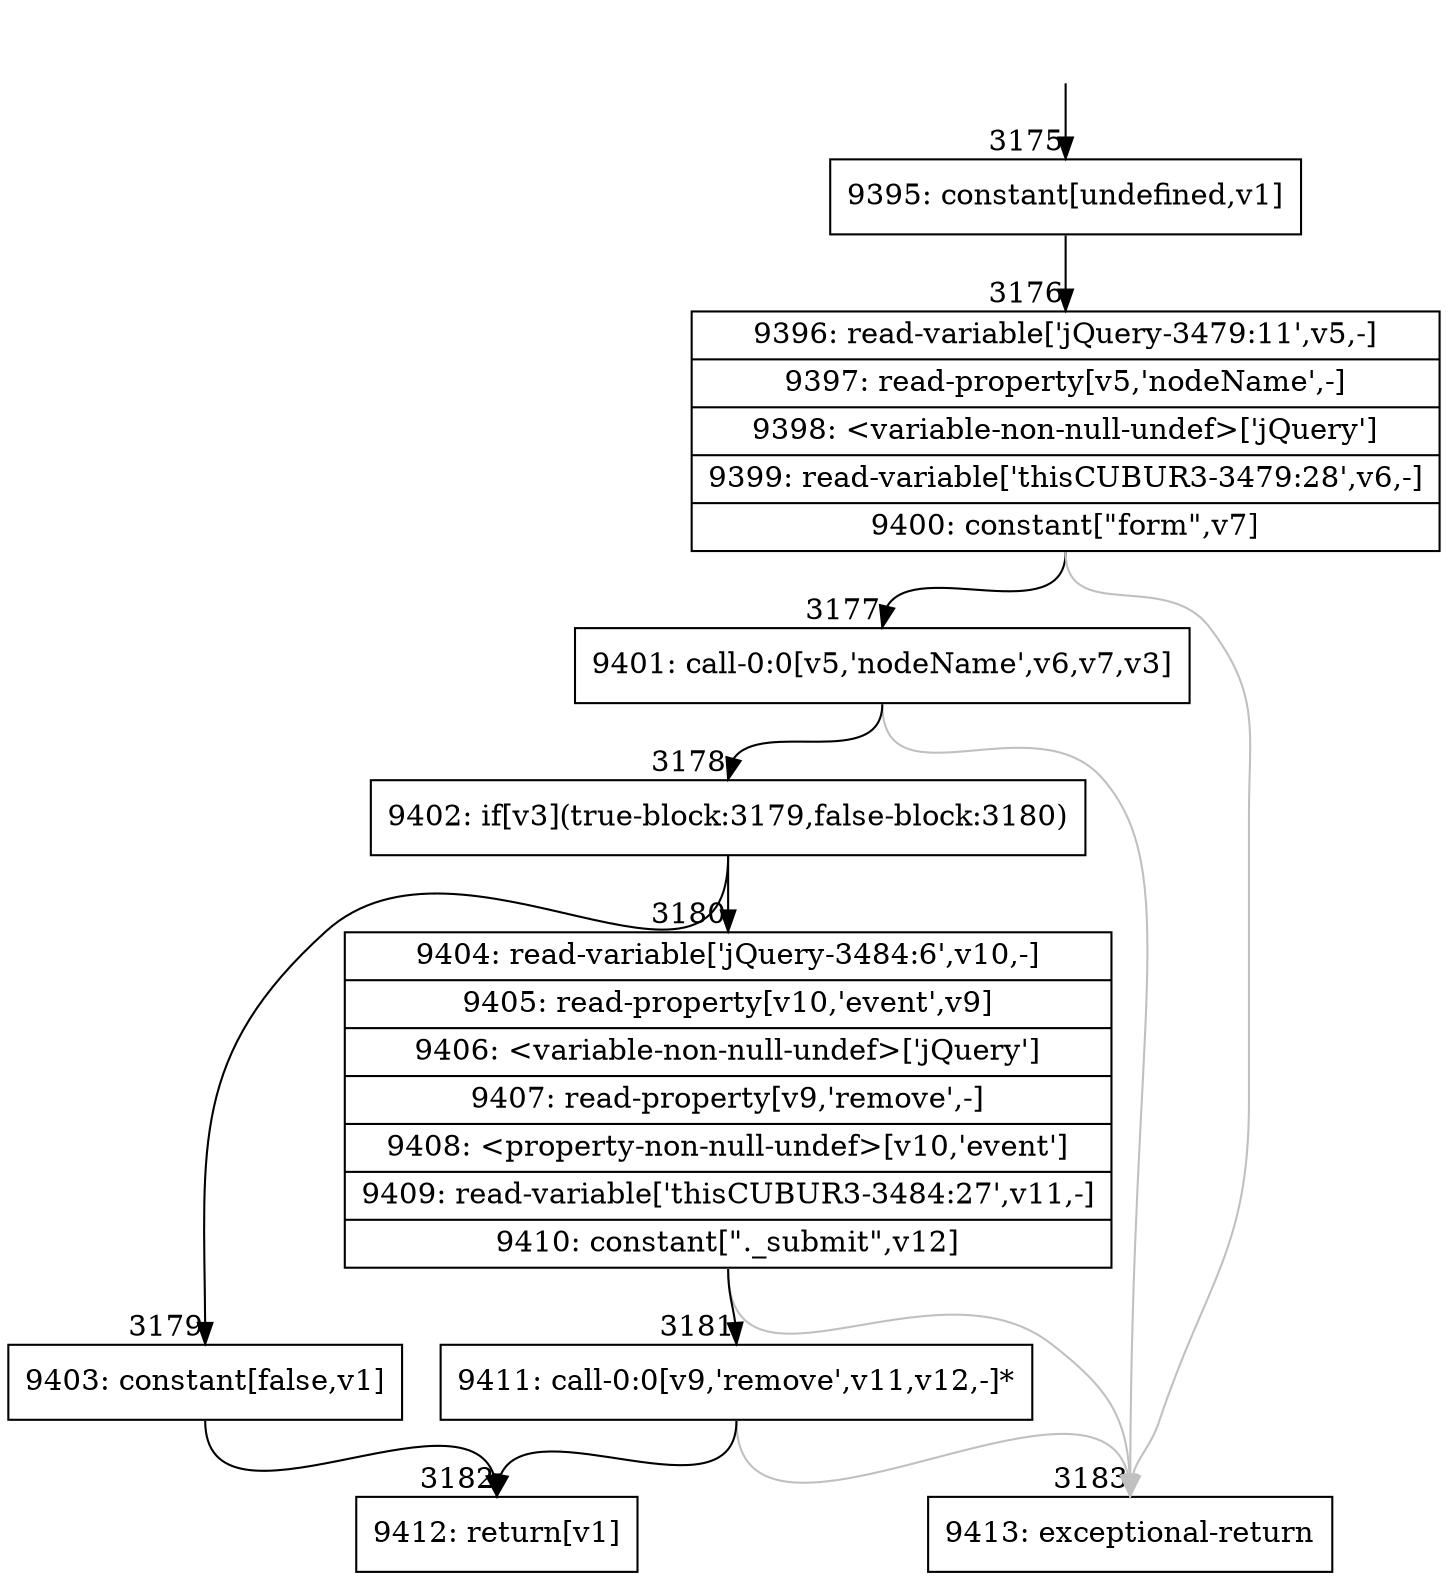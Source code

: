 digraph {
rankdir="TD"
BB_entry197[shape=none,label=""];
BB_entry197 -> BB3175 [tailport=s, headport=n, headlabel="    3175"]
BB3175 [shape=record label="{9395: constant[undefined,v1]}" ] 
BB3175 -> BB3176 [tailport=s, headport=n, headlabel="      3176"]
BB3176 [shape=record label="{9396: read-variable['jQuery-3479:11',v5,-]|9397: read-property[v5,'nodeName',-]|9398: \<variable-non-null-undef\>['jQuery']|9399: read-variable['thisCUBUR3-3479:28',v6,-]|9400: constant[\"form\",v7]}" ] 
BB3176 -> BB3177 [tailport=s, headport=n, headlabel="      3177"]
BB3176 -> BB3183 [tailport=s, headport=n, color=gray, headlabel="      3183"]
BB3177 [shape=record label="{9401: call-0:0[v5,'nodeName',v6,v7,v3]}" ] 
BB3177 -> BB3178 [tailport=s, headport=n, headlabel="      3178"]
BB3177 -> BB3183 [tailport=s, headport=n, color=gray]
BB3178 [shape=record label="{9402: if[v3](true-block:3179,false-block:3180)}" ] 
BB3178 -> BB3179 [tailport=s, headport=n, headlabel="      3179"]
BB3178 -> BB3180 [tailport=s, headport=n, headlabel="      3180"]
BB3179 [shape=record label="{9403: constant[false,v1]}" ] 
BB3179 -> BB3182 [tailport=s, headport=n, headlabel="      3182"]
BB3180 [shape=record label="{9404: read-variable['jQuery-3484:6',v10,-]|9405: read-property[v10,'event',v9]|9406: \<variable-non-null-undef\>['jQuery']|9407: read-property[v9,'remove',-]|9408: \<property-non-null-undef\>[v10,'event']|9409: read-variable['thisCUBUR3-3484:27',v11,-]|9410: constant[\"._submit\",v12]}" ] 
BB3180 -> BB3181 [tailport=s, headport=n, headlabel="      3181"]
BB3180 -> BB3183 [tailport=s, headport=n, color=gray]
BB3181 [shape=record label="{9411: call-0:0[v9,'remove',v11,v12,-]*}" ] 
BB3181 -> BB3182 [tailport=s, headport=n]
BB3181 -> BB3183 [tailport=s, headport=n, color=gray]
BB3182 [shape=record label="{9412: return[v1]}" ] 
BB3183 [shape=record label="{9413: exceptional-return}" ] 
}
